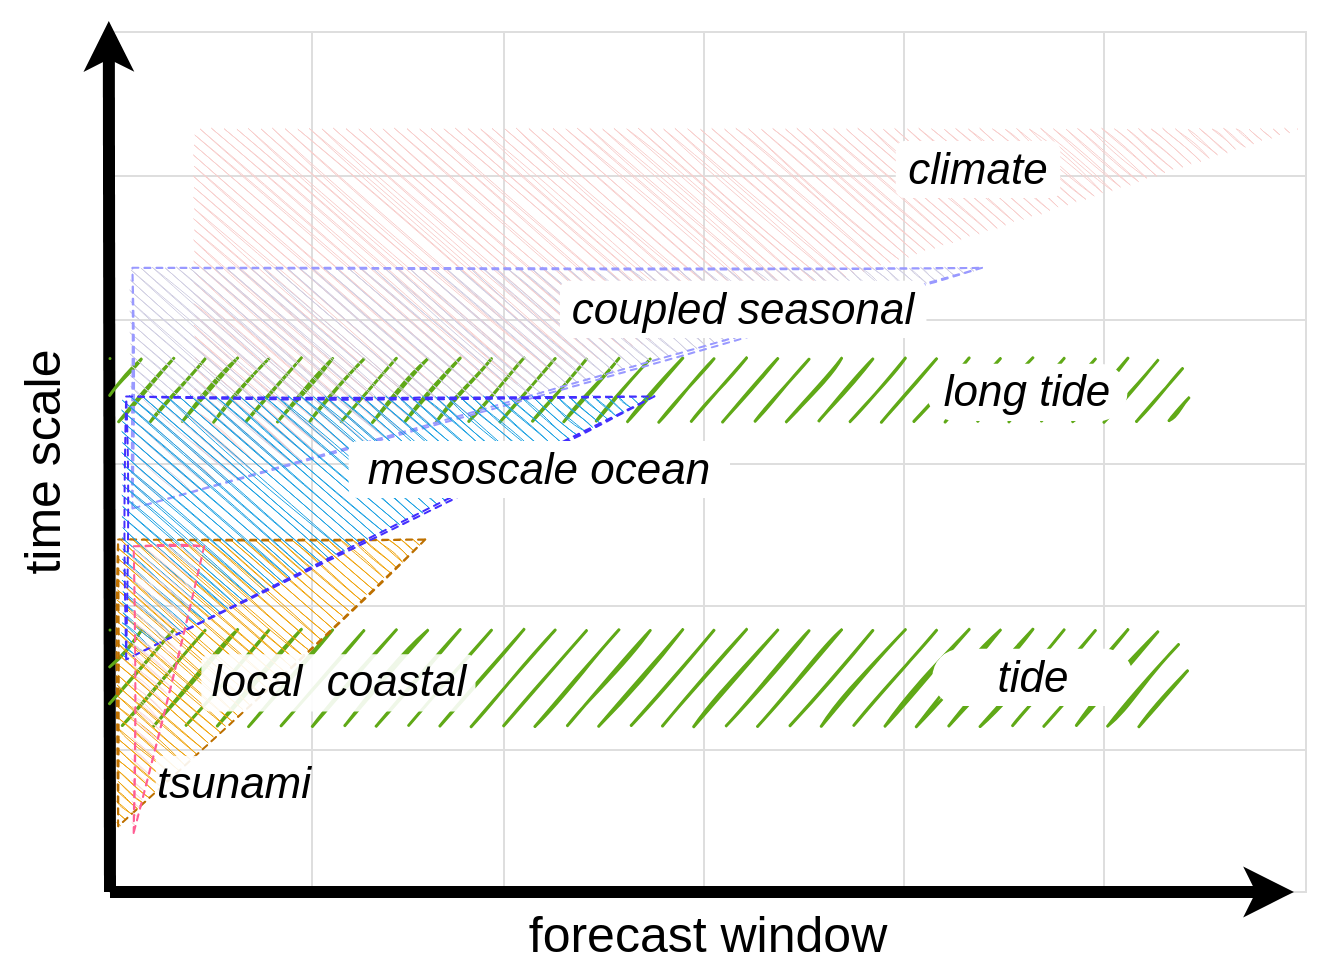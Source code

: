 <mxfile version="14.4.6" type="device"><diagram id="CAQSENRCfBzuByM92FGj" name="Page-1"><mxGraphModel dx="385" dy="657" grid="1" gridSize="10" guides="1" tooltips="1" connect="1" arrows="1" fold="1" page="1" pageScale="1" pageWidth="700" pageHeight="500" math="0" shadow="0"><root><mxCell id="0"/><mxCell id="1" parent="0"/><mxCell id="mOyNn-RpRxgnKOOAG1SQ-62" value="" style="group" vertex="1" connectable="0" parent="1"><mxGeometry x="710" y="20" width="653" height="470" as="geometry"/></mxCell><mxCell id="mOyNn-RpRxgnKOOAG1SQ-52" value="&lt;font style=&quot;font-size: 25px&quot;&gt;forecast window&lt;br&gt;&lt;/font&gt;" style="text;html=1;strokeColor=none;fillColor=none;align=center;verticalAlign=middle;whiteSpace=wrap;rounded=0;" vertex="1" parent="mOyNn-RpRxgnKOOAG1SQ-62"><mxGeometry x="229" y="430" width="250" height="40" as="geometry"/></mxCell><mxCell id="mOyNn-RpRxgnKOOAG1SQ-53" value="&lt;div style=&quot;font-size: 25px&quot;&gt;&lt;font style=&quot;font-size: 25px&quot;&gt;time scale&lt;/font&gt;&lt;/div&gt;" style="text;html=1;strokeColor=none;fillColor=none;align=center;verticalAlign=middle;whiteSpace=wrap;rounded=0;rotation=-90;" vertex="1" parent="mOyNn-RpRxgnKOOAG1SQ-62"><mxGeometry x="-105" y="195" width="250" height="40" as="geometry"/></mxCell><mxCell id="mOyNn-RpRxgnKOOAG1SQ-55" value="" style="group" vertex="1" connectable="0" parent="mOyNn-RpRxgnKOOAG1SQ-62"><mxGeometry x="115" y="147.5" width="215" height="175" as="geometry"/></mxCell><mxCell id="mOyNn-RpRxgnKOOAG1SQ-49" value="" style="verticalLabelPosition=bottom;verticalAlign=top;html=1;shape=mxgraph.basic.orthogonal_triangle;strokeColor=#666666;rotation=90;fillColor=#f5f5f5;fontColor=#333333;align=center;" vertex="1" parent="mOyNn-RpRxgnKOOAG1SQ-55"><mxGeometry x="20" y="-20" width="175" height="215" as="geometry"/></mxCell><mxCell id="mOyNn-RpRxgnKOOAG1SQ-54" value="&lt;div style=&quot;font-size: 20px&quot;&gt;&lt;font style=&quot;font-size: 20px&quot;&gt;mesoscale&lt;/font&gt;&lt;/div&gt;&lt;div style=&quot;font-size: 20px&quot;&gt;&lt;font style=&quot;font-size: 20px&quot;&gt;ocean&lt;/font&gt;&lt;/div&gt;" style="text;html=1;strokeColor=none;fillColor=none;align=center;verticalAlign=middle;whiteSpace=wrap;rounded=0;" vertex="1" parent="mOyNn-RpRxgnKOOAG1SQ-55"><mxGeometry x="15" y="30" width="110" height="40" as="geometry"/></mxCell><mxCell id="mOyNn-RpRxgnKOOAG1SQ-56" value="" style="group" vertex="1" connectable="0" parent="mOyNn-RpRxgnKOOAG1SQ-62"><mxGeometry x="145" y="40" width="315" height="180" as="geometry"/></mxCell><mxCell id="mOyNn-RpRxgnKOOAG1SQ-57" value="" style="verticalLabelPosition=bottom;verticalAlign=top;html=1;shape=mxgraph.basic.orthogonal_triangle;strokeColor=#666666;rotation=90;fillColor=#f5f5f5;fontColor=#333333;align=center;" vertex="1" parent="mOyNn-RpRxgnKOOAG1SQ-56"><mxGeometry x="29.302" y="-20.571" width="256.395" height="221.143" as="geometry"/></mxCell><mxCell id="mOyNn-RpRxgnKOOAG1SQ-58" value="&lt;div style=&quot;font-size: 20px&quot;&gt;&lt;font style=&quot;font-size: 20px&quot;&gt;mesoscale&lt;/font&gt;&lt;/div&gt;&lt;div style=&quot;font-size: 20px&quot;&gt;&lt;font style=&quot;font-size: 20px&quot;&gt;ocean&lt;/font&gt;&lt;/div&gt;" style="text;html=1;strokeColor=none;fillColor=none;align=center;verticalAlign=middle;whiteSpace=wrap;rounded=0;" vertex="1" parent="mOyNn-RpRxgnKOOAG1SQ-56"><mxGeometry x="21.977" y="30.857" width="161.163" height="41.143" as="geometry"/></mxCell><mxCell id="mOyNn-RpRxgnKOOAG1SQ-63" value="" style="group" vertex="1" connectable="0" parent="mOyNn-RpRxgnKOOAG1SQ-62"><mxGeometry x="55.0" width="598" height="430" as="geometry"/></mxCell><mxCell id="mOyNn-RpRxgnKOOAG1SQ-1" value="" style="shape=table;html=1;whiteSpace=wrap;startSize=0;container=1;collapsible=0;childLayout=tableLayout;strokeColor=#DEDEDE;" vertex="1" parent="mOyNn-RpRxgnKOOAG1SQ-63"><mxGeometry width="598" height="430" as="geometry"/></mxCell><mxCell id="mOyNn-RpRxgnKOOAG1SQ-2" value="" style="shape=partialRectangle;html=1;whiteSpace=wrap;collapsible=0;dropTarget=0;pointerEvents=0;fillColor=none;top=0;left=0;bottom=0;right=0;points=[[0,0.5],[1,0.5]];portConstraint=eastwest;" vertex="1" parent="mOyNn-RpRxgnKOOAG1SQ-1"><mxGeometry width="598" height="72" as="geometry"/></mxCell><mxCell id="mOyNn-RpRxgnKOOAG1SQ-3" value="" style="shape=partialRectangle;html=1;whiteSpace=wrap;connectable=0;fillColor=none;top=0;left=0;bottom=0;right=0;overflow=hidden;" vertex="1" parent="mOyNn-RpRxgnKOOAG1SQ-2"><mxGeometry width="101" height="72" as="geometry"/></mxCell><mxCell id="mOyNn-RpRxgnKOOAG1SQ-4" value="" style="shape=partialRectangle;html=1;whiteSpace=wrap;connectable=0;fillColor=none;top=0;left=0;bottom=0;right=0;overflow=hidden;" vertex="1" parent="mOyNn-RpRxgnKOOAG1SQ-2"><mxGeometry x="101" width="96" height="72" as="geometry"/></mxCell><mxCell id="mOyNn-RpRxgnKOOAG1SQ-14" style="shape=partialRectangle;html=1;whiteSpace=wrap;connectable=0;fillColor=none;top=0;left=0;bottom=0;right=0;overflow=hidden;" vertex="1" parent="mOyNn-RpRxgnKOOAG1SQ-2"><mxGeometry x="197" width="100" height="72" as="geometry"/></mxCell><mxCell id="mOyNn-RpRxgnKOOAG1SQ-5" value="" style="shape=partialRectangle;html=1;whiteSpace=wrap;connectable=0;fillColor=none;top=0;left=0;bottom=0;right=0;overflow=hidden;" vertex="1" parent="mOyNn-RpRxgnKOOAG1SQ-2"><mxGeometry x="297" width="100" height="72" as="geometry"/></mxCell><mxCell id="mOyNn-RpRxgnKOOAG1SQ-27" style="shape=partialRectangle;html=1;whiteSpace=wrap;connectable=0;fillColor=none;top=0;left=0;bottom=0;right=0;overflow=hidden;" vertex="1" parent="mOyNn-RpRxgnKOOAG1SQ-2"><mxGeometry x="397" width="100" height="72" as="geometry"/></mxCell><mxCell id="mOyNn-RpRxgnKOOAG1SQ-31" style="shape=partialRectangle;html=1;whiteSpace=wrap;connectable=0;fillColor=none;top=0;left=0;bottom=0;right=0;overflow=hidden;" vertex="1" parent="mOyNn-RpRxgnKOOAG1SQ-2"><mxGeometry x="497" width="101" height="72" as="geometry"/></mxCell><mxCell id="mOyNn-RpRxgnKOOAG1SQ-17" style="shape=partialRectangle;html=1;whiteSpace=wrap;collapsible=0;dropTarget=0;pointerEvents=0;fillColor=none;top=0;left=0;bottom=0;right=0;points=[[0,0.5],[1,0.5]];portConstraint=eastwest;" vertex="1" parent="mOyNn-RpRxgnKOOAG1SQ-1"><mxGeometry y="72" width="598" height="72" as="geometry"/></mxCell><mxCell id="mOyNn-RpRxgnKOOAG1SQ-18" style="shape=partialRectangle;html=1;whiteSpace=wrap;connectable=0;fillColor=none;top=0;left=0;bottom=0;right=0;overflow=hidden;" vertex="1" parent="mOyNn-RpRxgnKOOAG1SQ-17"><mxGeometry width="101" height="72" as="geometry"/></mxCell><mxCell id="mOyNn-RpRxgnKOOAG1SQ-19" style="shape=partialRectangle;html=1;whiteSpace=wrap;connectable=0;fillColor=none;top=0;left=0;bottom=0;right=0;overflow=hidden;" vertex="1" parent="mOyNn-RpRxgnKOOAG1SQ-17"><mxGeometry x="101" width="96" height="72" as="geometry"/></mxCell><mxCell id="mOyNn-RpRxgnKOOAG1SQ-20" style="shape=partialRectangle;html=1;whiteSpace=wrap;connectable=0;fillColor=none;top=0;left=0;bottom=0;right=0;overflow=hidden;" vertex="1" parent="mOyNn-RpRxgnKOOAG1SQ-17"><mxGeometry x="197" width="100" height="72" as="geometry"/></mxCell><mxCell id="mOyNn-RpRxgnKOOAG1SQ-21" style="shape=partialRectangle;html=1;whiteSpace=wrap;connectable=0;fillColor=none;top=0;left=0;bottom=0;right=0;overflow=hidden;" vertex="1" parent="mOyNn-RpRxgnKOOAG1SQ-17"><mxGeometry x="297" width="100" height="72" as="geometry"/></mxCell><mxCell id="mOyNn-RpRxgnKOOAG1SQ-28" style="shape=partialRectangle;html=1;whiteSpace=wrap;connectable=0;fillColor=none;top=0;left=0;bottom=0;right=0;overflow=hidden;" vertex="1" parent="mOyNn-RpRxgnKOOAG1SQ-17"><mxGeometry x="397" width="100" height="72" as="geometry"/></mxCell><mxCell id="mOyNn-RpRxgnKOOAG1SQ-32" style="shape=partialRectangle;html=1;whiteSpace=wrap;connectable=0;fillColor=none;top=0;left=0;bottom=0;right=0;overflow=hidden;" vertex="1" parent="mOyNn-RpRxgnKOOAG1SQ-17"><mxGeometry x="497" width="101" height="72" as="geometry"/></mxCell><mxCell id="mOyNn-RpRxgnKOOAG1SQ-6" value="" style="shape=partialRectangle;html=1;whiteSpace=wrap;collapsible=0;dropTarget=0;pointerEvents=0;fillColor=none;top=0;left=0;bottom=0;right=0;points=[[0,0.5],[1,0.5]];portConstraint=eastwest;" vertex="1" parent="mOyNn-RpRxgnKOOAG1SQ-1"><mxGeometry y="144" width="598" height="72" as="geometry"/></mxCell><mxCell id="mOyNn-RpRxgnKOOAG1SQ-7" value="" style="shape=partialRectangle;html=1;whiteSpace=wrap;connectable=0;fillColor=none;top=0;left=0;bottom=0;right=0;overflow=hidden;" vertex="1" parent="mOyNn-RpRxgnKOOAG1SQ-6"><mxGeometry width="101" height="72" as="geometry"/></mxCell><mxCell id="mOyNn-RpRxgnKOOAG1SQ-8" value="" style="shape=partialRectangle;html=1;whiteSpace=wrap;connectable=0;fillColor=none;top=0;left=0;bottom=0;right=0;overflow=hidden;" vertex="1" parent="mOyNn-RpRxgnKOOAG1SQ-6"><mxGeometry x="101" width="96" height="72" as="geometry"/></mxCell><mxCell id="mOyNn-RpRxgnKOOAG1SQ-15" style="shape=partialRectangle;html=1;whiteSpace=wrap;connectable=0;fillColor=none;top=0;left=0;bottom=0;right=0;overflow=hidden;" vertex="1" parent="mOyNn-RpRxgnKOOAG1SQ-6"><mxGeometry x="197" width="100" height="72" as="geometry"/></mxCell><mxCell id="mOyNn-RpRxgnKOOAG1SQ-9" value="" style="shape=partialRectangle;html=1;whiteSpace=wrap;connectable=0;fillColor=none;top=0;left=0;bottom=0;right=0;overflow=hidden;" vertex="1" parent="mOyNn-RpRxgnKOOAG1SQ-6"><mxGeometry x="297" width="100" height="72" as="geometry"/></mxCell><mxCell id="mOyNn-RpRxgnKOOAG1SQ-29" style="shape=partialRectangle;html=1;whiteSpace=wrap;connectable=0;fillColor=none;top=0;left=0;bottom=0;right=0;overflow=hidden;" vertex="1" parent="mOyNn-RpRxgnKOOAG1SQ-6"><mxGeometry x="397" width="100" height="72" as="geometry"/></mxCell><mxCell id="mOyNn-RpRxgnKOOAG1SQ-33" style="shape=partialRectangle;html=1;whiteSpace=wrap;connectable=0;fillColor=none;top=0;left=0;bottom=0;right=0;overflow=hidden;" vertex="1" parent="mOyNn-RpRxgnKOOAG1SQ-6"><mxGeometry x="497" width="101" height="72" as="geometry"/></mxCell><mxCell id="mOyNn-RpRxgnKOOAG1SQ-22" style="shape=partialRectangle;html=1;whiteSpace=wrap;collapsible=0;dropTarget=0;pointerEvents=0;fillColor=none;top=0;left=0;bottom=0;right=0;points=[[0,0.5],[1,0.5]];portConstraint=eastwest;" vertex="1" parent="mOyNn-RpRxgnKOOAG1SQ-1"><mxGeometry y="216" width="598" height="71" as="geometry"/></mxCell><mxCell id="mOyNn-RpRxgnKOOAG1SQ-23" style="shape=partialRectangle;html=1;whiteSpace=wrap;connectable=0;fillColor=none;top=0;left=0;bottom=0;right=0;overflow=hidden;" vertex="1" parent="mOyNn-RpRxgnKOOAG1SQ-22"><mxGeometry width="101" height="71" as="geometry"/></mxCell><mxCell id="mOyNn-RpRxgnKOOAG1SQ-24" style="shape=partialRectangle;html=1;whiteSpace=wrap;connectable=0;fillColor=none;top=0;left=0;bottom=0;right=0;overflow=hidden;" vertex="1" parent="mOyNn-RpRxgnKOOAG1SQ-22"><mxGeometry x="101" width="96" height="71" as="geometry"/></mxCell><mxCell id="mOyNn-RpRxgnKOOAG1SQ-25" style="shape=partialRectangle;html=1;whiteSpace=wrap;connectable=0;fillColor=none;top=0;left=0;bottom=0;right=0;overflow=hidden;" vertex="1" parent="mOyNn-RpRxgnKOOAG1SQ-22"><mxGeometry x="197" width="100" height="71" as="geometry"/></mxCell><mxCell id="mOyNn-RpRxgnKOOAG1SQ-26" style="shape=partialRectangle;html=1;whiteSpace=wrap;connectable=0;fillColor=none;top=0;left=0;bottom=0;right=0;overflow=hidden;" vertex="1" parent="mOyNn-RpRxgnKOOAG1SQ-22"><mxGeometry x="297" width="100" height="71" as="geometry"/></mxCell><mxCell id="mOyNn-RpRxgnKOOAG1SQ-30" style="shape=partialRectangle;html=1;whiteSpace=wrap;connectable=0;fillColor=none;top=0;left=0;bottom=0;right=0;overflow=hidden;" vertex="1" parent="mOyNn-RpRxgnKOOAG1SQ-22"><mxGeometry x="397" width="100" height="71" as="geometry"/></mxCell><mxCell id="mOyNn-RpRxgnKOOAG1SQ-34" style="shape=partialRectangle;html=1;whiteSpace=wrap;connectable=0;fillColor=none;top=0;left=0;bottom=0;right=0;overflow=hidden;" vertex="1" parent="mOyNn-RpRxgnKOOAG1SQ-22"><mxGeometry x="497" width="101" height="71" as="geometry"/></mxCell><mxCell id="mOyNn-RpRxgnKOOAG1SQ-35" style="shape=partialRectangle;html=1;whiteSpace=wrap;collapsible=0;dropTarget=0;pointerEvents=0;fillColor=none;top=0;left=0;bottom=0;right=0;points=[[0,0.5],[1,0.5]];portConstraint=eastwest;" vertex="1" parent="mOyNn-RpRxgnKOOAG1SQ-1"><mxGeometry y="287" width="598" height="72" as="geometry"/></mxCell><mxCell id="mOyNn-RpRxgnKOOAG1SQ-36" style="shape=partialRectangle;html=1;whiteSpace=wrap;connectable=0;fillColor=none;top=0;left=0;bottom=0;right=0;overflow=hidden;" vertex="1" parent="mOyNn-RpRxgnKOOAG1SQ-35"><mxGeometry width="101" height="72" as="geometry"/></mxCell><mxCell id="mOyNn-RpRxgnKOOAG1SQ-37" style="shape=partialRectangle;html=1;whiteSpace=wrap;connectable=0;fillColor=none;top=0;left=0;bottom=0;right=0;overflow=hidden;" vertex="1" parent="mOyNn-RpRxgnKOOAG1SQ-35"><mxGeometry x="101" width="96" height="72" as="geometry"/></mxCell><mxCell id="mOyNn-RpRxgnKOOAG1SQ-38" style="shape=partialRectangle;html=1;whiteSpace=wrap;connectable=0;fillColor=none;top=0;left=0;bottom=0;right=0;overflow=hidden;" vertex="1" parent="mOyNn-RpRxgnKOOAG1SQ-35"><mxGeometry x="197" width="100" height="72" as="geometry"/></mxCell><mxCell id="mOyNn-RpRxgnKOOAG1SQ-39" style="shape=partialRectangle;html=1;whiteSpace=wrap;connectable=0;fillColor=none;top=0;left=0;bottom=0;right=0;overflow=hidden;" vertex="1" parent="mOyNn-RpRxgnKOOAG1SQ-35"><mxGeometry x="297" width="100" height="72" as="geometry"/></mxCell><mxCell id="mOyNn-RpRxgnKOOAG1SQ-40" style="shape=partialRectangle;html=1;whiteSpace=wrap;connectable=0;fillColor=none;top=0;left=0;bottom=0;right=0;overflow=hidden;" vertex="1" parent="mOyNn-RpRxgnKOOAG1SQ-35"><mxGeometry x="397" width="100" height="72" as="geometry"/></mxCell><mxCell id="mOyNn-RpRxgnKOOAG1SQ-41" style="shape=partialRectangle;html=1;whiteSpace=wrap;connectable=0;fillColor=none;top=0;left=0;bottom=0;right=0;overflow=hidden;" vertex="1" parent="mOyNn-RpRxgnKOOAG1SQ-35"><mxGeometry x="497" width="101" height="72" as="geometry"/></mxCell><mxCell id="mOyNn-RpRxgnKOOAG1SQ-42" style="shape=partialRectangle;html=1;whiteSpace=wrap;collapsible=0;dropTarget=0;pointerEvents=0;fillColor=none;top=0;left=0;bottom=0;right=0;points=[[0,0.5],[1,0.5]];portConstraint=eastwest;" vertex="1" parent="mOyNn-RpRxgnKOOAG1SQ-1"><mxGeometry y="359" width="598" height="71" as="geometry"/></mxCell><mxCell id="mOyNn-RpRxgnKOOAG1SQ-43" style="shape=partialRectangle;html=1;whiteSpace=wrap;connectable=0;fillColor=none;top=0;left=0;bottom=0;right=0;overflow=hidden;" vertex="1" parent="mOyNn-RpRxgnKOOAG1SQ-42"><mxGeometry width="101" height="71" as="geometry"/></mxCell><mxCell id="mOyNn-RpRxgnKOOAG1SQ-44" style="shape=partialRectangle;html=1;whiteSpace=wrap;connectable=0;fillColor=none;top=0;left=0;bottom=0;right=0;overflow=hidden;" vertex="1" parent="mOyNn-RpRxgnKOOAG1SQ-42"><mxGeometry x="101" width="96" height="71" as="geometry"/></mxCell><mxCell id="mOyNn-RpRxgnKOOAG1SQ-45" style="shape=partialRectangle;html=1;whiteSpace=wrap;connectable=0;fillColor=none;top=0;left=0;bottom=0;right=0;overflow=hidden;" vertex="1" parent="mOyNn-RpRxgnKOOAG1SQ-42"><mxGeometry x="197" width="100" height="71" as="geometry"/></mxCell><mxCell id="mOyNn-RpRxgnKOOAG1SQ-46" style="shape=partialRectangle;html=1;whiteSpace=wrap;connectable=0;fillColor=none;top=0;left=0;bottom=0;right=0;overflow=hidden;" vertex="1" parent="mOyNn-RpRxgnKOOAG1SQ-42"><mxGeometry x="297" width="100" height="71" as="geometry"/></mxCell><mxCell id="mOyNn-RpRxgnKOOAG1SQ-47" style="shape=partialRectangle;html=1;whiteSpace=wrap;connectable=0;fillColor=none;top=0;left=0;bottom=0;right=0;overflow=hidden;" vertex="1" parent="mOyNn-RpRxgnKOOAG1SQ-42"><mxGeometry x="397" width="100" height="71" as="geometry"/></mxCell><mxCell id="mOyNn-RpRxgnKOOAG1SQ-48" style="shape=partialRectangle;html=1;whiteSpace=wrap;connectable=0;fillColor=none;top=0;left=0;bottom=0;right=0;overflow=hidden;" vertex="1" parent="mOyNn-RpRxgnKOOAG1SQ-42"><mxGeometry x="497" width="101" height="71" as="geometry"/></mxCell><mxCell id="mOyNn-RpRxgnKOOAG1SQ-50" value="" style="endArrow=classic;html=1;exitX=0;exitY=1;exitDx=0;exitDy=0;exitPerimeter=0;entryX=-0.001;entryY=-0.076;entryDx=0;entryDy=0;entryPerimeter=0;strokeWidth=6;" edge="1" parent="mOyNn-RpRxgnKOOAG1SQ-1" source="mOyNn-RpRxgnKOOAG1SQ-42" target="mOyNn-RpRxgnKOOAG1SQ-2"><mxGeometry width="50" height="50" relative="1" as="geometry"><mxPoint x="310" y="270" as="sourcePoint"/><mxPoint x="360" y="220" as="targetPoint"/></mxGeometry></mxCell><mxCell id="mOyNn-RpRxgnKOOAG1SQ-51" value="" style="endArrow=classic;html=1;strokeWidth=6;" edge="1" parent="mOyNn-RpRxgnKOOAG1SQ-63"><mxGeometry width="50" height="50" relative="1" as="geometry"><mxPoint y="430" as="sourcePoint"/><mxPoint x="592" y="430" as="targetPoint"/></mxGeometry></mxCell><mxCell id="mOyNn-RpRxgnKOOAG1SQ-94" value="" style="group" vertex="1" connectable="0" parent="mOyNn-RpRxgnKOOAG1SQ-63"><mxGeometry y="40" width="570" height="367.3" as="geometry"/></mxCell><mxCell id="mOyNn-RpRxgnKOOAG1SQ-81" value="" style="verticalLabelPosition=bottom;verticalAlign=top;html=1;shape=mxgraph.basic.orthogonal_triangle;rotation=90;fillColor=#f8cecc;align=center;shadow=0;sketch=1;strokeColor=none;" vertex="1" parent="mOyNn-RpRxgnKOOAG1SQ-94"><mxGeometry x="227.91" y="-177.075" width="180.298" height="551.48" as="geometry"/></mxCell><mxCell id="mOyNn-RpRxgnKOOAG1SQ-87" value="" style="shape=delay;whiteSpace=wrap;html=1;rounded=0;shadow=0;glass=0;dashed=1;labelBackgroundColor=none;sketch=1;strokeWidth=3;fontSize=20;fillColor=#60a917;fontColor=#ffffff;strokeColor=none;" vertex="1" parent="mOyNn-RpRxgnKOOAG1SQ-94"><mxGeometry y="123.255" width="539.076" height="31.22" as="geometry"/></mxCell><mxCell id="mOyNn-RpRxgnKOOAG1SQ-86" value="" style="shape=delay;whiteSpace=wrap;html=1;rounded=0;shadow=0;glass=0;dashed=1;labelBackgroundColor=none;sketch=1;strokeWidth=3;fontSize=20;fillColor=#60a917;fontColor=#ffffff;strokeColor=none;" vertex="1" parent="mOyNn-RpRxgnKOOAG1SQ-94"><mxGeometry y="258.995" width="539.076" height="47.45" as="geometry"/></mxCell><mxCell id="mOyNn-RpRxgnKOOAG1SQ-82" value="&lt;font style=&quot;font-size: 22px;&quot;&gt;climate&lt;/font&gt;" style="text;html=1;strokeColor=none;align=center;verticalAlign=middle;whiteSpace=wrap;rounded=1;fontSize=22;fontStyle=2;fillColor=#ffffff;" vertex="1" parent="mOyNn-RpRxgnKOOAG1SQ-94"><mxGeometry x="392.886" y="14.475" width="82.232" height="28.57" as="geometry"/></mxCell><mxCell id="mOyNn-RpRxgnKOOAG1SQ-60" value="" style="verticalLabelPosition=bottom;verticalAlign=top;html=1;shape=mxgraph.basic.orthogonal_triangle;rotation=90;align=center;sketch=1;strokeColor=#BD7000;dashed=1;strokeWidth=1;fillColor=#f0a30a;fontColor=#ffffff;" vertex="1" parent="mOyNn-RpRxgnKOOAG1SQ-94"><mxGeometry x="9.137" y="208.675" width="143.431" height="153.57" as="geometry"/></mxCell><mxCell id="mOyNn-RpRxgnKOOAG1SQ-61" value="&lt;font style=&quot;font-size: 22px;&quot;&gt;local&amp;nbsp; coastal&lt;/font&gt;" style="text;html=1;strokeColor=none;align=center;verticalAlign=middle;whiteSpace=wrap;rounded=1;fontSize=22;fontStyle=2;fillColor=#ffffff;opacity=90;" vertex="1" parent="mOyNn-RpRxgnKOOAG1SQ-94"><mxGeometry x="45.684" y="271.175" width="137.053" height="28.57" as="geometry"/></mxCell><mxCell id="mOyNn-RpRxgnKOOAG1SQ-78" value="" style="verticalLabelPosition=bottom;verticalAlign=top;html=1;shape=mxgraph.basic.orthogonal_triangle;rotation=90;fillColor=#d0cee2;align=center;sketch=1;strokeWidth=1;dashed=1;strokeColor=#9999FF;" vertex="1" parent="mOyNn-RpRxgnKOOAG1SQ-94"><mxGeometry x="163.45" y="-74.315" width="120.351" height="424.82" as="geometry"/></mxCell><mxCell id="mOyNn-RpRxgnKOOAG1SQ-79" value="&lt;font style=&quot;font-size: 22px;&quot;&gt;coupled seasonal&lt;/font&gt;" style="text;html=1;strokeColor=none;align=center;verticalAlign=middle;whiteSpace=wrap;rounded=1;fontSize=22;fontStyle=2;fillColor=#ffffff;" vertex="1" parent="mOyNn-RpRxgnKOOAG1SQ-94"><mxGeometry x="224.959" y="84.375" width="183.249" height="28.57" as="geometry"/></mxCell><mxCell id="mOyNn-RpRxgnKOOAG1SQ-74" value="" style="verticalLabelPosition=bottom;verticalAlign=top;html=1;shape=mxgraph.basic.orthogonal_triangle;rotation=90;fillColor=#1ba1e2;align=center;sketch=1;fontColor=#ffffff;dashed=1;strokeColor=#432EFF;" vertex="1" parent="mOyNn-RpRxgnKOOAG1SQ-94"><mxGeometry x="74.383" y="75.885" width="131.535" height="264.15" as="geometry"/></mxCell><mxCell id="mOyNn-RpRxgnKOOAG1SQ-84" value="" style="verticalLabelPosition=bottom;verticalAlign=top;html=1;shape=mxgraph.basic.orthogonal_triangle;rotation=90;fillColor=#fad9d5;align=center;sketch=1;strokeColor=#FF5E94;dashed=1;" vertex="1" parent="mOyNn-RpRxgnKOOAG1SQ-94"><mxGeometry x="-42.258" y="271.175" width="143.431" height="35.27" as="geometry"/></mxCell><mxCell id="mOyNn-RpRxgnKOOAG1SQ-85" value="&lt;font style=&quot;font-size: 22px;&quot;&gt;tsunami&lt;/font&gt;" style="text;html=1;strokeColor=none;align=center;verticalAlign=middle;whiteSpace=wrap;rounded=0;fontSize=22;fontStyle=2;fillColor=#ffffff;opacity=90;" vertex="1" parent="mOyNn-RpRxgnKOOAG1SQ-94"><mxGeometry x="22.842" y="321.935" width="77.664" height="28.57" as="geometry"/></mxCell><mxCell id="mOyNn-RpRxgnKOOAG1SQ-92" value="long tide" style="text;html=1;strokeColor=none;align=center;verticalAlign=middle;whiteSpace=wrap;rounded=1;fontSize=22;fontStyle=2;fillColor=#ffffff;arcSize=50;" vertex="1" parent="mOyNn-RpRxgnKOOAG1SQ-94"><mxGeometry x="408.209" y="125.905" width="100.506" height="28.57" as="geometry"/></mxCell><mxCell id="mOyNn-RpRxgnKOOAG1SQ-75" value="&lt;div style=&quot;font-size: 22px;&quot;&gt;&lt;font style=&quot;font-size: 22px;&quot;&gt;mesoscale ocean&lt;/font&gt;&lt;/div&gt;" style="text;html=1;strokeColor=none;align=center;verticalAlign=middle;whiteSpace=wrap;rounded=1;labelBorderColor=none;labelBackgroundColor=none;fontSize=22;fontStyle=2;fillColor=#ffffff;" vertex="1" parent="mOyNn-RpRxgnKOOAG1SQ-94"><mxGeometry x="119.34" y="164.48" width="190.66" height="28.57" as="geometry"/></mxCell><mxCell id="mOyNn-RpRxgnKOOAG1SQ-93" value="tide" style="text;html=1;strokeColor=none;align=center;verticalAlign=middle;whiteSpace=wrap;rounded=1;fontSize=22;fontStyle=2;fillColor=#ffffff;arcSize=50;" vertex="1" parent="mOyNn-RpRxgnKOOAG1SQ-94"><mxGeometry x="411.16" y="268.435" width="100.506" height="28.57" as="geometry"/></mxCell></root></mxGraphModel></diagram></mxfile>